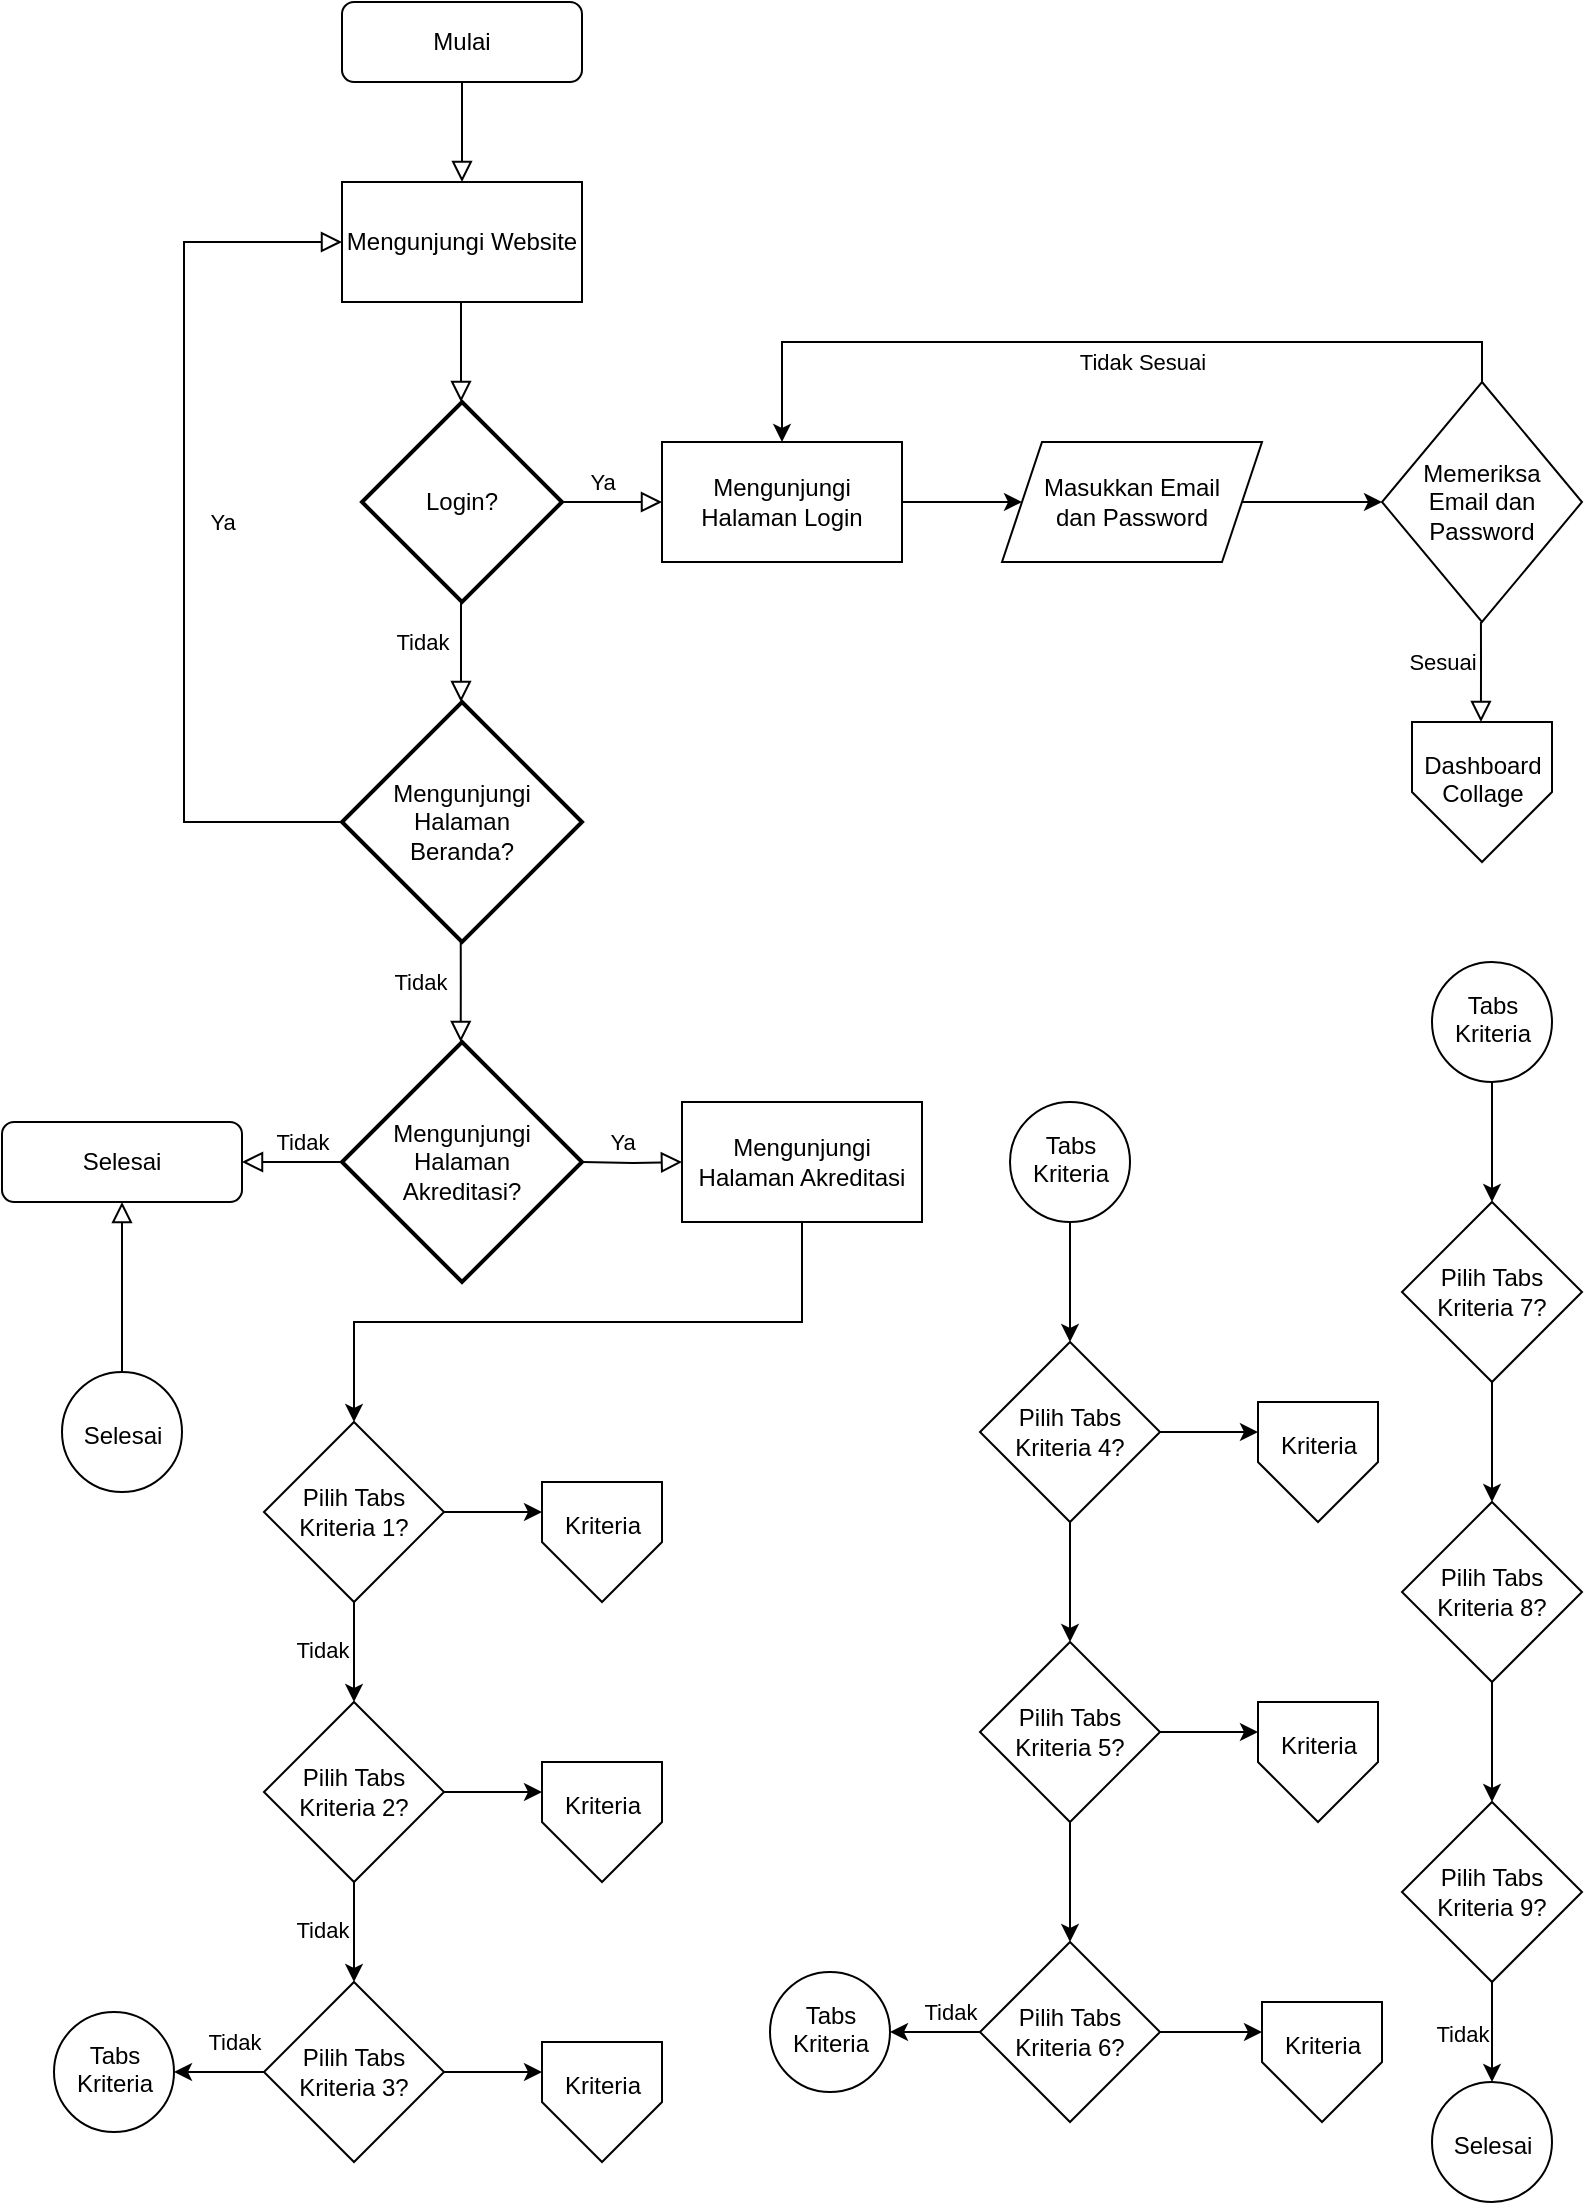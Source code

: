 <mxfile version="20.0.1" type="github" pages="2">
  <diagram id="C5RBs43oDa-KdzZeNtuy" name="Beranda">
    <mxGraphModel dx="1240" dy="669" grid="1" gridSize="10" guides="1" tooltips="1" connect="1" arrows="1" fold="1" page="1" pageScale="1" pageWidth="827" pageHeight="1169" math="0" shadow="0">
      <root>
        <mxCell id="WIyWlLk6GJQsqaUBKTNV-0" />
        <mxCell id="WIyWlLk6GJQsqaUBKTNV-1" parent="WIyWlLk6GJQsqaUBKTNV-0" />
        <mxCell id="WIyWlLk6GJQsqaUBKTNV-2" value="" style="rounded=0;html=1;jettySize=auto;orthogonalLoop=1;fontSize=11;endArrow=block;endFill=0;endSize=8;strokeWidth=1;shadow=0;labelBackgroundColor=none;edgeStyle=orthogonalEdgeStyle;" parent="WIyWlLk6GJQsqaUBKTNV-1" source="WIyWlLk6GJQsqaUBKTNV-3" edge="1">
          <mxGeometry relative="1" as="geometry">
            <mxPoint x="260" y="130" as="targetPoint" />
          </mxGeometry>
        </mxCell>
        <mxCell id="WIyWlLk6GJQsqaUBKTNV-3" value="Mulai" style="rounded=1;whiteSpace=wrap;html=1;fontSize=12;glass=0;strokeWidth=1;shadow=0;" parent="WIyWlLk6GJQsqaUBKTNV-1" vertex="1">
          <mxGeometry x="200" y="40" width="120" height="40" as="geometry" />
        </mxCell>
        <mxCell id="0I-tUPnaJWJHCZSgXUo--0" value="Mengunjungi Website" style="rounded=0;whiteSpace=wrap;html=1;" parent="WIyWlLk6GJQsqaUBKTNV-1" vertex="1">
          <mxGeometry x="200" y="130" width="120" height="60" as="geometry" />
        </mxCell>
        <mxCell id="0I-tUPnaJWJHCZSgXUo--1" value="" style="rounded=0;html=1;jettySize=auto;orthogonalLoop=1;fontSize=11;endArrow=block;endFill=0;endSize=8;strokeWidth=1;shadow=0;labelBackgroundColor=none;edgeStyle=orthogonalEdgeStyle;" parent="WIyWlLk6GJQsqaUBKTNV-1" edge="1">
          <mxGeometry relative="1" as="geometry">
            <mxPoint x="259.5" y="190" as="sourcePoint" />
            <mxPoint x="259.5" y="240" as="targetPoint" />
          </mxGeometry>
        </mxCell>
        <mxCell id="0I-tUPnaJWJHCZSgXUo--2" value="Login?" style="strokeWidth=2;html=1;shape=mxgraph.flowchart.decision;whiteSpace=wrap;" parent="WIyWlLk6GJQsqaUBKTNV-1" vertex="1">
          <mxGeometry x="210" y="240" width="100" height="100" as="geometry" />
        </mxCell>
        <mxCell id="0I-tUPnaJWJHCZSgXUo--14" value="" style="edgeStyle=orthogonalEdgeStyle;rounded=0;orthogonalLoop=1;jettySize=auto;html=1;" parent="WIyWlLk6GJQsqaUBKTNV-1" source="0I-tUPnaJWJHCZSgXUo--3" target="0I-tUPnaJWJHCZSgXUo--13" edge="1">
          <mxGeometry relative="1" as="geometry" />
        </mxCell>
        <mxCell id="0I-tUPnaJWJHCZSgXUo--3" value="Mengunjungi Halaman Login" style="rounded=0;whiteSpace=wrap;html=1;" parent="WIyWlLk6GJQsqaUBKTNV-1" vertex="1">
          <mxGeometry x="360" y="260" width="120" height="60" as="geometry" />
        </mxCell>
        <mxCell id="0I-tUPnaJWJHCZSgXUo--4" value="Ya" style="rounded=0;html=1;jettySize=auto;orthogonalLoop=1;fontSize=11;endArrow=block;endFill=0;endSize=8;strokeWidth=1;shadow=0;labelBackgroundColor=none;edgeStyle=orthogonalEdgeStyle;entryX=0;entryY=0.5;entryDx=0;entryDy=0;exitX=1;exitY=0.5;exitDx=0;exitDy=0;exitPerimeter=0;spacingTop=0;spacingBottom=0;" parent="WIyWlLk6GJQsqaUBKTNV-1" source="0I-tUPnaJWJHCZSgXUo--2" target="0I-tUPnaJWJHCZSgXUo--3" edge="1">
          <mxGeometry x="-0.2" y="10" relative="1" as="geometry">
            <mxPoint x="330" y="290" as="sourcePoint" />
            <mxPoint x="330" y="340" as="targetPoint" />
            <mxPoint as="offset" />
          </mxGeometry>
        </mxCell>
        <mxCell id="0I-tUPnaJWJHCZSgXUo--6" value="&lt;div&gt;Mengunjungi Halaman&lt;/div&gt;&lt;div&gt;Akreditasi?&lt;/div&gt;" style="strokeWidth=2;html=1;shape=mxgraph.flowchart.decision;whiteSpace=wrap;" parent="WIyWlLk6GJQsqaUBKTNV-1" vertex="1">
          <mxGeometry x="200" y="560" width="120" height="120" as="geometry" />
        </mxCell>
        <mxCell id="0I-tUPnaJWJHCZSgXUo--8" value="Tidak" style="rounded=0;html=1;jettySize=auto;orthogonalLoop=1;fontSize=11;endArrow=block;endFill=0;endSize=8;strokeWidth=1;shadow=0;labelBackgroundColor=none;edgeStyle=orthogonalEdgeStyle;spacingRight=0;" parent="WIyWlLk6GJQsqaUBKTNV-1" edge="1">
          <mxGeometry x="-0.201" y="-20" relative="1" as="geometry">
            <mxPoint x="259.5" y="340" as="sourcePoint" />
            <mxPoint x="259.5" y="390" as="targetPoint" />
            <Array as="points">
              <mxPoint x="260" y="360" />
              <mxPoint x="260" y="360" />
            </Array>
            <mxPoint as="offset" />
          </mxGeometry>
        </mxCell>
        <mxCell id="0I-tUPnaJWJHCZSgXUo--28" value="" style="edgeStyle=orthogonalEdgeStyle;rounded=0;orthogonalLoop=1;jettySize=auto;html=1;entryX=0.5;entryY=0;entryDx=0;entryDy=0;" parent="WIyWlLk6GJQsqaUBKTNV-1" source="0I-tUPnaJWJHCZSgXUo--9" target="0I-tUPnaJWJHCZSgXUo--27" edge="1">
          <mxGeometry relative="1" as="geometry">
            <Array as="points">
              <mxPoint x="430" y="700" />
              <mxPoint x="206" y="700" />
            </Array>
          </mxGeometry>
        </mxCell>
        <mxCell id="0I-tUPnaJWJHCZSgXUo--9" value="Mengunjungi Halaman Akreditasi" style="rounded=0;whiteSpace=wrap;html=1;" parent="WIyWlLk6GJQsqaUBKTNV-1" vertex="1">
          <mxGeometry x="370" y="590" width="120" height="60" as="geometry" />
        </mxCell>
        <mxCell id="0I-tUPnaJWJHCZSgXUo--10" value="Ya" style="rounded=0;html=1;jettySize=auto;orthogonalLoop=1;fontSize=11;endArrow=block;endFill=0;endSize=8;strokeWidth=1;shadow=0;labelBackgroundColor=none;edgeStyle=orthogonalEdgeStyle;entryX=0;entryY=0.5;entryDx=0;entryDy=0;exitX=1;exitY=0.5;exitDx=0;exitDy=0;exitPerimeter=0;spacingTop=0;spacingBottom=0;" parent="WIyWlLk6GJQsqaUBKTNV-1" target="0I-tUPnaJWJHCZSgXUo--9" edge="1">
          <mxGeometry x="-0.2" y="10" relative="1" as="geometry">
            <mxPoint x="320" y="620" as="sourcePoint" />
            <mxPoint x="340" y="670" as="targetPoint" />
            <mxPoint as="offset" />
          </mxGeometry>
        </mxCell>
        <mxCell id="0I-tUPnaJWJHCZSgXUo--11" value="Tidak" style="rounded=0;html=1;jettySize=auto;orthogonalLoop=1;fontSize=11;endArrow=block;endFill=0;endSize=8;strokeWidth=1;shadow=0;labelBackgroundColor=none;edgeStyle=orthogonalEdgeStyle;spacingRight=0;entryX=1;entryY=0.5;entryDx=0;entryDy=0;exitX=0;exitY=0.5;exitDx=0;exitDy=0;exitPerimeter=0;" parent="WIyWlLk6GJQsqaUBKTNV-1" source="0I-tUPnaJWJHCZSgXUo--6" target="0I-tUPnaJWJHCZSgXUo--12" edge="1">
          <mxGeometry x="-0.2" y="-10" relative="1" as="geometry">
            <mxPoint x="259.5" y="680" as="sourcePoint" />
            <mxPoint x="160" y="620" as="targetPoint" />
            <mxPoint as="offset" />
          </mxGeometry>
        </mxCell>
        <mxCell id="0I-tUPnaJWJHCZSgXUo--12" value="Selesai" style="rounded=1;whiteSpace=wrap;html=1;fontSize=12;glass=0;strokeWidth=1;shadow=0;" parent="WIyWlLk6GJQsqaUBKTNV-1" vertex="1">
          <mxGeometry x="30" y="600" width="120" height="40" as="geometry" />
        </mxCell>
        <mxCell id="0I-tUPnaJWJHCZSgXUo--20" value="" style="edgeStyle=orthogonalEdgeStyle;rounded=0;orthogonalLoop=1;jettySize=auto;html=1;" parent="WIyWlLk6GJQsqaUBKTNV-1" source="0I-tUPnaJWJHCZSgXUo--13" target="0I-tUPnaJWJHCZSgXUo--19" edge="1">
          <mxGeometry relative="1" as="geometry" />
        </mxCell>
        <mxCell id="0I-tUPnaJWJHCZSgXUo--13" value="&lt;div&gt;Masukkan Email&lt;/div&gt;&lt;div&gt;dan Password&lt;/div&gt;" style="shape=parallelogram;perimeter=parallelogramPerimeter;whiteSpace=wrap;html=1;fixedSize=1;rounded=0;" parent="WIyWlLk6GJQsqaUBKTNV-1" vertex="1">
          <mxGeometry x="530" y="260" width="130" height="60" as="geometry" />
        </mxCell>
        <mxCell id="0I-tUPnaJWJHCZSgXUo--15" value="&lt;div&gt;Mengunjungi Halaman&lt;/div&gt;&lt;div&gt;Beranda?&lt;/div&gt;" style="strokeWidth=2;html=1;shape=mxgraph.flowchart.decision;whiteSpace=wrap;" parent="WIyWlLk6GJQsqaUBKTNV-1" vertex="1">
          <mxGeometry x="200" y="390" width="120" height="120" as="geometry" />
        </mxCell>
        <mxCell id="0I-tUPnaJWJHCZSgXUo--16" value="Tidak" style="rounded=0;html=1;jettySize=auto;orthogonalLoop=1;fontSize=11;endArrow=block;endFill=0;endSize=8;strokeWidth=1;shadow=0;labelBackgroundColor=none;edgeStyle=orthogonalEdgeStyle;spacingRight=0;" parent="WIyWlLk6GJQsqaUBKTNV-1" edge="1">
          <mxGeometry x="-0.201" y="-20" relative="1" as="geometry">
            <mxPoint x="259.37" y="510" as="sourcePoint" />
            <mxPoint x="259.37" y="560" as="targetPoint" />
            <Array as="points">
              <mxPoint x="259.87" y="530" />
              <mxPoint x="259.87" y="530" />
            </Array>
            <mxPoint as="offset" />
          </mxGeometry>
        </mxCell>
        <mxCell id="0I-tUPnaJWJHCZSgXUo--18" value="Ya" style="rounded=0;html=1;jettySize=auto;orthogonalLoop=1;fontSize=11;endArrow=block;endFill=0;endSize=8;strokeWidth=1;shadow=0;labelBackgroundColor=none;edgeStyle=orthogonalEdgeStyle;spacingRight=0;entryX=0;entryY=0.5;entryDx=0;entryDy=0;exitX=0;exitY=0.5;exitDx=0;exitDy=0;exitPerimeter=0;" parent="WIyWlLk6GJQsqaUBKTNV-1" source="0I-tUPnaJWJHCZSgXUo--15" target="0I-tUPnaJWJHCZSgXUo--0" edge="1">
          <mxGeometry x="0.022" y="-19" relative="1" as="geometry">
            <mxPoint x="120.0" y="260" as="sourcePoint" />
            <mxPoint x="120.0" y="310" as="targetPoint" />
            <Array as="points">
              <mxPoint x="121" y="450" />
              <mxPoint x="121" y="160" />
            </Array>
            <mxPoint as="offset" />
          </mxGeometry>
        </mxCell>
        <mxCell id="0I-tUPnaJWJHCZSgXUo--19" value="&lt;div&gt;Memeriksa&lt;/div&gt;&lt;div&gt;Email dan&lt;/div&gt;&lt;div&gt;Password&lt;br&gt;&lt;/div&gt;" style="rhombus;whiteSpace=wrap;html=1;rounded=0;" parent="WIyWlLk6GJQsqaUBKTNV-1" vertex="1">
          <mxGeometry x="720" y="230" width="100" height="120" as="geometry" />
        </mxCell>
        <mxCell id="0I-tUPnaJWJHCZSgXUo--21" value="" style="edgeStyle=orthogonalEdgeStyle;rounded=0;orthogonalLoop=1;jettySize=auto;html=1;exitX=0.5;exitY=0;exitDx=0;exitDy=0;entryX=0.5;entryY=0;entryDx=0;entryDy=0;" parent="WIyWlLk6GJQsqaUBKTNV-1" source="0I-tUPnaJWJHCZSgXUo--19" target="0I-tUPnaJWJHCZSgXUo--3" edge="1">
          <mxGeometry relative="1" as="geometry">
            <mxPoint x="660" y="300.0" as="sourcePoint" />
            <mxPoint x="730" y="300.0" as="targetPoint" />
          </mxGeometry>
        </mxCell>
        <mxCell id="0I-tUPnaJWJHCZSgXUo--22" value="Tidak Sesuai" style="edgeLabel;html=1;align=center;verticalAlign=middle;resizable=0;points=[];" parent="0I-tUPnaJWJHCZSgXUo--21" vertex="1" connectable="0">
          <mxGeometry x="-0.227" y="-2" relative="1" as="geometry">
            <mxPoint x="-28" y="12" as="offset" />
          </mxGeometry>
        </mxCell>
        <mxCell id="0I-tUPnaJWJHCZSgXUo--25" value="&lt;div&gt;Dashboard&lt;/div&gt;&lt;div&gt;Collage&lt;/div&gt;" style="verticalLabelPosition=bottom;verticalAlign=top;html=1;shape=offPageConnector;rounded=0;size=0.5;spacing=-60;" parent="WIyWlLk6GJQsqaUBKTNV-1" vertex="1">
          <mxGeometry x="735" y="400" width="70" height="70" as="geometry" />
        </mxCell>
        <mxCell id="0I-tUPnaJWJHCZSgXUo--26" value="Sesuai" style="rounded=0;html=1;jettySize=auto;orthogonalLoop=1;fontSize=11;endArrow=block;endFill=0;endSize=8;strokeWidth=1;shadow=0;labelBackgroundColor=none;edgeStyle=orthogonalEdgeStyle;spacingRight=0;" parent="WIyWlLk6GJQsqaUBKTNV-1" edge="1">
          <mxGeometry x="-0.201" y="-20" relative="1" as="geometry">
            <mxPoint x="769.47" y="350" as="sourcePoint" />
            <mxPoint x="769.47" y="400" as="targetPoint" />
            <Array as="points">
              <mxPoint x="769.97" y="370" />
              <mxPoint x="769.97" y="370" />
            </Array>
            <mxPoint as="offset" />
          </mxGeometry>
        </mxCell>
        <mxCell id="0I-tUPnaJWJHCZSgXUo--30" value="" style="edgeStyle=orthogonalEdgeStyle;rounded=0;orthogonalLoop=1;jettySize=auto;html=1;" parent="WIyWlLk6GJQsqaUBKTNV-1" source="0I-tUPnaJWJHCZSgXUo--27" target="0I-tUPnaJWJHCZSgXUo--29" edge="1">
          <mxGeometry relative="1" as="geometry" />
        </mxCell>
        <mxCell id="0I-tUPnaJWJHCZSgXUo--45" value="&lt;div&gt;Tidak&lt;/div&gt;" style="edgeLabel;html=1;align=center;verticalAlign=middle;resizable=0;points=[];" parent="0I-tUPnaJWJHCZSgXUo--30" vertex="1" connectable="0">
          <mxGeometry x="0.202" relative="1" as="geometry">
            <mxPoint x="-16" y="-6" as="offset" />
          </mxGeometry>
        </mxCell>
        <mxCell id="0I-tUPnaJWJHCZSgXUo--27" value="&lt;div&gt;Pilih Tabs&lt;/div&gt;&lt;div&gt;Kriteria 1?&lt;br&gt;&lt;/div&gt;" style="rhombus;whiteSpace=wrap;html=1;rounded=0;" parent="WIyWlLk6GJQsqaUBKTNV-1" vertex="1">
          <mxGeometry x="161" y="750" width="90" height="90" as="geometry" />
        </mxCell>
        <mxCell id="0I-tUPnaJWJHCZSgXUo--29" value="Pilih Tabs Kriteria 2?" style="rhombus;whiteSpace=wrap;html=1;rounded=0;aspect=fixed;" parent="WIyWlLk6GJQsqaUBKTNV-1" vertex="1">
          <mxGeometry x="161" y="890" width="90" height="90" as="geometry" />
        </mxCell>
        <mxCell id="0I-tUPnaJWJHCZSgXUo--32" value="Pilih Tabs Kriteria 3?" style="rhombus;whiteSpace=wrap;html=1;rounded=0;aspect=fixed;" parent="WIyWlLk6GJQsqaUBKTNV-1" vertex="1">
          <mxGeometry x="161" y="1030" width="90" height="90" as="geometry" />
        </mxCell>
        <mxCell id="0I-tUPnaJWJHCZSgXUo--37" value="&lt;div&gt;Selesai&lt;/div&gt;" style="verticalLabelPosition=bottom;verticalAlign=top;html=1;shape=mxgraph.flowchart.on-page_reference;spacing=-40;" parent="WIyWlLk6GJQsqaUBKTNV-1" vertex="1">
          <mxGeometry x="60" y="725" width="60" height="60" as="geometry" />
        </mxCell>
        <mxCell id="0I-tUPnaJWJHCZSgXUo--38" value="" style="rounded=0;html=1;jettySize=auto;orthogonalLoop=1;fontSize=11;endArrow=block;endFill=0;endSize=8;strokeWidth=1;shadow=0;labelBackgroundColor=none;edgeStyle=orthogonalEdgeStyle;spacingRight=0;exitX=0.5;exitY=0;exitDx=0;exitDy=0;exitPerimeter=0;entryX=0.5;entryY=1;entryDx=0;entryDy=0;" parent="WIyWlLk6GJQsqaUBKTNV-1" source="0I-tUPnaJWJHCZSgXUo--37" target="0I-tUPnaJWJHCZSgXUo--12" edge="1">
          <mxGeometry x="-0.201" y="-20" relative="1" as="geometry">
            <mxPoint x="89.43" y="535" as="sourcePoint" />
            <mxPoint x="89.43" y="585" as="targetPoint" />
            <Array as="points" />
            <mxPoint as="offset" />
          </mxGeometry>
        </mxCell>
        <mxCell id="0I-tUPnaJWJHCZSgXUo--43" value="&lt;div&gt;Tabs&lt;/div&gt;&lt;div&gt;Kriteria&lt;/div&gt;" style="verticalLabelPosition=bottom;verticalAlign=top;html=1;shape=mxgraph.flowchart.on-page_reference;spacing=-50;" parent="WIyWlLk6GJQsqaUBKTNV-1" vertex="1">
          <mxGeometry x="56" y="1045" width="60" height="60" as="geometry" />
        </mxCell>
        <mxCell id="0I-tUPnaJWJHCZSgXUo--44" value="" style="edgeStyle=orthogonalEdgeStyle;rounded=0;orthogonalLoop=1;jettySize=auto;html=1;entryX=1;entryY=0.5;entryDx=0;entryDy=0;entryPerimeter=0;exitX=0;exitY=0.5;exitDx=0;exitDy=0;" parent="WIyWlLk6GJQsqaUBKTNV-1" source="0I-tUPnaJWJHCZSgXUo--32" target="0I-tUPnaJWJHCZSgXUo--43" edge="1">
          <mxGeometry relative="1" as="geometry">
            <mxPoint x="216" y="970" as="sourcePoint" />
            <mxPoint x="216" y="1030" as="targetPoint" />
          </mxGeometry>
        </mxCell>
        <mxCell id="0I-tUPnaJWJHCZSgXUo--49" value="Tidak" style="edgeLabel;html=1;align=center;verticalAlign=middle;resizable=0;points=[];" parent="0I-tUPnaJWJHCZSgXUo--44" vertex="1" connectable="0">
          <mxGeometry x="-0.456" y="-1" relative="1" as="geometry">
            <mxPoint x="-3" y="-14" as="offset" />
          </mxGeometry>
        </mxCell>
        <mxCell id="0I-tUPnaJWJHCZSgXUo--47" value="" style="edgeStyle=orthogonalEdgeStyle;rounded=0;orthogonalLoop=1;jettySize=auto;html=1;exitX=0.5;exitY=1;exitDx=0;exitDy=0;entryX=0.5;entryY=0;entryDx=0;entryDy=0;" parent="WIyWlLk6GJQsqaUBKTNV-1" source="0I-tUPnaJWJHCZSgXUo--29" target="0I-tUPnaJWJHCZSgXUo--32" edge="1">
          <mxGeometry relative="1" as="geometry">
            <mxPoint x="375.76" y="950" as="sourcePoint" />
            <mxPoint x="346" y="1000" as="targetPoint" />
          </mxGeometry>
        </mxCell>
        <mxCell id="0I-tUPnaJWJHCZSgXUo--48" value="&lt;div&gt;Tidak&lt;/div&gt;" style="edgeLabel;html=1;align=center;verticalAlign=middle;resizable=0;points=[];" parent="0I-tUPnaJWJHCZSgXUo--47" vertex="1" connectable="0">
          <mxGeometry x="0.202" relative="1" as="geometry">
            <mxPoint x="-16" y="-6" as="offset" />
          </mxGeometry>
        </mxCell>
        <mxCell id="0I-tUPnaJWJHCZSgXUo--54" value="" style="edgeStyle=orthogonalEdgeStyle;rounded=0;orthogonalLoop=1;jettySize=auto;html=1;entryX=0.5;entryY=0;entryDx=0;entryDy=0;exitX=0.5;exitY=1;exitDx=0;exitDy=0;exitPerimeter=0;" parent="WIyWlLk6GJQsqaUBKTNV-1" source="0I-tUPnaJWJHCZSgXUo--51" target="0I-tUPnaJWJHCZSgXUo--55" edge="1">
          <mxGeometry relative="1" as="geometry">
            <mxPoint x="564" y="660" as="sourcePoint" />
            <mxPoint x="564" y="700" as="targetPoint" />
          </mxGeometry>
        </mxCell>
        <mxCell id="0I-tUPnaJWJHCZSgXUo--51" value="&lt;div&gt;Tabs&lt;/div&gt;&lt;div&gt;Kriteria&lt;/div&gt;" style="verticalLabelPosition=bottom;verticalAlign=top;html=1;shape=mxgraph.flowchart.on-page_reference;spacingRight=0;spacingLeft=0;spacing=-50;" parent="WIyWlLk6GJQsqaUBKTNV-1" vertex="1">
          <mxGeometry x="534" y="590" width="60" height="60" as="geometry" />
        </mxCell>
        <mxCell id="0I-tUPnaJWJHCZSgXUo--55" value="&lt;div&gt;Pilih Tabs&lt;/div&gt;&lt;div&gt;Kriteria 4?&lt;br&gt;&lt;/div&gt;" style="rhombus;whiteSpace=wrap;html=1;rounded=0;" parent="WIyWlLk6GJQsqaUBKTNV-1" vertex="1">
          <mxGeometry x="519" y="710" width="90" height="90" as="geometry" />
        </mxCell>
        <mxCell id="0I-tUPnaJWJHCZSgXUo--56" value="" style="edgeStyle=orthogonalEdgeStyle;rounded=0;orthogonalLoop=1;jettySize=auto;html=1;exitX=0.5;exitY=1;exitDx=0;exitDy=0;entryX=0.5;entryY=0;entryDx=0;entryDy=0;" parent="WIyWlLk6GJQsqaUBKTNV-1" source="0I-tUPnaJWJHCZSgXUo--55" target="0I-tUPnaJWJHCZSgXUo--57" edge="1">
          <mxGeometry relative="1" as="geometry">
            <mxPoint x="564" y="820" as="sourcePoint" />
            <mxPoint x="564" y="850" as="targetPoint" />
          </mxGeometry>
        </mxCell>
        <mxCell id="0I-tUPnaJWJHCZSgXUo--57" value="&lt;div&gt;Pilih Tabs&lt;/div&gt;&lt;div&gt;Kriteria 5?&lt;br&gt;&lt;/div&gt;" style="rhombus;whiteSpace=wrap;html=1;rounded=0;" parent="WIyWlLk6GJQsqaUBKTNV-1" vertex="1">
          <mxGeometry x="519" y="860" width="90" height="90" as="geometry" />
        </mxCell>
        <mxCell id="0I-tUPnaJWJHCZSgXUo--58" value="" style="edgeStyle=orthogonalEdgeStyle;rounded=0;orthogonalLoop=1;jettySize=auto;html=1;entryX=0.5;entryY=0;entryDx=0;entryDy=0;exitX=0.5;exitY=1;exitDx=0;exitDy=0;" parent="WIyWlLk6GJQsqaUBKTNV-1" source="0I-tUPnaJWJHCZSgXUo--57" target="0I-tUPnaJWJHCZSgXUo--59" edge="1">
          <mxGeometry relative="1" as="geometry">
            <mxPoint x="564" y="960" as="sourcePoint" />
            <mxPoint x="564" y="1000" as="targetPoint" />
          </mxGeometry>
        </mxCell>
        <mxCell id="0I-tUPnaJWJHCZSgXUo--59" value="&lt;div&gt;Pilih Tabs&lt;/div&gt;&lt;div&gt;Kriteria 6?&lt;br&gt;&lt;/div&gt;" style="rhombus;whiteSpace=wrap;html=1;rounded=0;" parent="WIyWlLk6GJQsqaUBKTNV-1" vertex="1">
          <mxGeometry x="519" y="1010" width="90" height="90" as="geometry" />
        </mxCell>
        <mxCell id="0I-tUPnaJWJHCZSgXUo--60" value="&lt;div&gt;Tabs&lt;/div&gt;&lt;div&gt;Kriteria&lt;/div&gt;" style="verticalLabelPosition=bottom;verticalAlign=top;html=1;shape=mxgraph.flowchart.on-page_reference;spacing=-50;" parent="WIyWlLk6GJQsqaUBKTNV-1" vertex="1">
          <mxGeometry x="414" y="1025" width="60" height="60" as="geometry" />
        </mxCell>
        <mxCell id="0I-tUPnaJWJHCZSgXUo--61" value="" style="edgeStyle=orthogonalEdgeStyle;rounded=0;orthogonalLoop=1;jettySize=auto;html=1;entryX=1;entryY=0.5;entryDx=0;entryDy=0;entryPerimeter=0;exitX=0;exitY=0.5;exitDx=0;exitDy=0;" parent="WIyWlLk6GJQsqaUBKTNV-1" source="0I-tUPnaJWJHCZSgXUo--59" target="0I-tUPnaJWJHCZSgXUo--60" edge="1">
          <mxGeometry relative="1" as="geometry">
            <mxPoint x="514" y="1060" as="sourcePoint" />
            <mxPoint x="574" y="1010" as="targetPoint" />
          </mxGeometry>
        </mxCell>
        <mxCell id="0I-tUPnaJWJHCZSgXUo--62" value="Tidak" style="edgeLabel;html=1;align=center;verticalAlign=middle;resizable=0;points=[];" parent="0I-tUPnaJWJHCZSgXUo--61" vertex="1" connectable="0">
          <mxGeometry x="-0.456" y="-1" relative="1" as="geometry">
            <mxPoint x="-3" y="-9" as="offset" />
          </mxGeometry>
        </mxCell>
        <mxCell id="0I-tUPnaJWJHCZSgXUo--63" value="" style="edgeStyle=orthogonalEdgeStyle;rounded=0;orthogonalLoop=1;jettySize=auto;html=1;entryX=0.5;entryY=0;entryDx=0;entryDy=0;exitX=0.5;exitY=1;exitDx=0;exitDy=0;exitPerimeter=0;" parent="WIyWlLk6GJQsqaUBKTNV-1" source="0I-tUPnaJWJHCZSgXUo--64" target="0I-tUPnaJWJHCZSgXUo--65" edge="1">
          <mxGeometry relative="1" as="geometry">
            <mxPoint x="775" y="590" as="sourcePoint" />
            <mxPoint x="775" y="630" as="targetPoint" />
          </mxGeometry>
        </mxCell>
        <mxCell id="0I-tUPnaJWJHCZSgXUo--64" value="&lt;div&gt;Tabs&lt;/div&gt;&lt;div&gt;Kriteria&lt;/div&gt;" style="verticalLabelPosition=bottom;verticalAlign=top;html=1;shape=mxgraph.flowchart.on-page_reference;spacingRight=0;spacingLeft=0;spacing=-50;" parent="WIyWlLk6GJQsqaUBKTNV-1" vertex="1">
          <mxGeometry x="745" y="520" width="60" height="60" as="geometry" />
        </mxCell>
        <mxCell id="0I-tUPnaJWJHCZSgXUo--65" value="&lt;div&gt;Pilih Tabs&lt;/div&gt;&lt;div&gt;Kriteria 7?&lt;br&gt;&lt;/div&gt;" style="rhombus;whiteSpace=wrap;html=1;rounded=0;" parent="WIyWlLk6GJQsqaUBKTNV-1" vertex="1">
          <mxGeometry x="730" y="640" width="90" height="90" as="geometry" />
        </mxCell>
        <mxCell id="0I-tUPnaJWJHCZSgXUo--66" value="" style="edgeStyle=orthogonalEdgeStyle;rounded=0;orthogonalLoop=1;jettySize=auto;html=1;exitX=0.5;exitY=1;exitDx=0;exitDy=0;entryX=0.5;entryY=0;entryDx=0;entryDy=0;" parent="WIyWlLk6GJQsqaUBKTNV-1" source="0I-tUPnaJWJHCZSgXUo--65" target="0I-tUPnaJWJHCZSgXUo--67" edge="1">
          <mxGeometry relative="1" as="geometry">
            <mxPoint x="775" y="750" as="sourcePoint" />
            <mxPoint x="775" y="780" as="targetPoint" />
          </mxGeometry>
        </mxCell>
        <mxCell id="0I-tUPnaJWJHCZSgXUo--67" value="&lt;div&gt;Pilih Tabs&lt;/div&gt;&lt;div&gt;Kriteria 8?&lt;br&gt;&lt;/div&gt;" style="rhombus;whiteSpace=wrap;html=1;rounded=0;" parent="WIyWlLk6GJQsqaUBKTNV-1" vertex="1">
          <mxGeometry x="730" y="790" width="90" height="90" as="geometry" />
        </mxCell>
        <mxCell id="0I-tUPnaJWJHCZSgXUo--68" value="" style="edgeStyle=orthogonalEdgeStyle;rounded=0;orthogonalLoop=1;jettySize=auto;html=1;entryX=0.5;entryY=0;entryDx=0;entryDy=0;exitX=0.5;exitY=1;exitDx=0;exitDy=0;" parent="WIyWlLk6GJQsqaUBKTNV-1" source="0I-tUPnaJWJHCZSgXUo--67" target="0I-tUPnaJWJHCZSgXUo--69" edge="1">
          <mxGeometry relative="1" as="geometry">
            <mxPoint x="775" y="890" as="sourcePoint" />
            <mxPoint x="775" y="930" as="targetPoint" />
          </mxGeometry>
        </mxCell>
        <mxCell id="0I-tUPnaJWJHCZSgXUo--69" value="&lt;div&gt;Pilih Tabs&lt;/div&gt;&lt;div&gt;Kriteria 9?&lt;br&gt;&lt;/div&gt;" style="rhombus;whiteSpace=wrap;html=1;rounded=0;" parent="WIyWlLk6GJQsqaUBKTNV-1" vertex="1">
          <mxGeometry x="730" y="940" width="90" height="90" as="geometry" />
        </mxCell>
        <mxCell id="0I-tUPnaJWJHCZSgXUo--70" value="Selesai" style="verticalLabelPosition=bottom;verticalAlign=top;html=1;shape=mxgraph.flowchart.on-page_reference;spacing=-40;" parent="WIyWlLk6GJQsqaUBKTNV-1" vertex="1">
          <mxGeometry x="745" y="1080" width="60" height="60" as="geometry" />
        </mxCell>
        <mxCell id="0I-tUPnaJWJHCZSgXUo--71" value="" style="edgeStyle=orthogonalEdgeStyle;rounded=0;orthogonalLoop=1;jettySize=auto;html=1;entryX=0.5;entryY=0;entryDx=0;entryDy=0;entryPerimeter=0;exitX=0.5;exitY=1;exitDx=0;exitDy=0;" parent="WIyWlLk6GJQsqaUBKTNV-1" source="0I-tUPnaJWJHCZSgXUo--69" target="0I-tUPnaJWJHCZSgXUo--70" edge="1">
          <mxGeometry relative="1" as="geometry">
            <mxPoint x="725" y="990" as="sourcePoint" />
            <mxPoint x="785" y="940" as="targetPoint" />
          </mxGeometry>
        </mxCell>
        <mxCell id="0I-tUPnaJWJHCZSgXUo--72" value="Tidak" style="edgeLabel;html=1;align=center;verticalAlign=middle;resizable=0;points=[];" parent="0I-tUPnaJWJHCZSgXUo--71" vertex="1" connectable="0">
          <mxGeometry x="-0.456" y="-1" relative="1" as="geometry">
            <mxPoint x="-14" y="12" as="offset" />
          </mxGeometry>
        </mxCell>
        <mxCell id="0I-tUPnaJWJHCZSgXUo--73" value="Kriteria" style="verticalLabelPosition=bottom;verticalAlign=top;html=1;shape=offPageConnector;rounded=0;size=0.5;spacing=-50;" parent="WIyWlLk6GJQsqaUBKTNV-1" vertex="1">
          <mxGeometry x="300" y="780" width="60" height="60" as="geometry" />
        </mxCell>
        <mxCell id="0I-tUPnaJWJHCZSgXUo--74" value="" style="endArrow=classic;html=1;rounded=0;entryX=0;entryY=0.25;entryDx=0;entryDy=0;exitX=1;exitY=0.5;exitDx=0;exitDy=0;" parent="WIyWlLk6GJQsqaUBKTNV-1" source="0I-tUPnaJWJHCZSgXUo--27" target="0I-tUPnaJWJHCZSgXUo--73" edge="1">
          <mxGeometry width="50" height="50" relative="1" as="geometry">
            <mxPoint x="666" y="900" as="sourcePoint" />
            <mxPoint x="716" y="850" as="targetPoint" />
          </mxGeometry>
        </mxCell>
        <mxCell id="0I-tUPnaJWJHCZSgXUo--75" value="Kriteria" style="verticalLabelPosition=bottom;verticalAlign=top;html=1;shape=offPageConnector;rounded=0;size=0.5;spacing=-50;" parent="WIyWlLk6GJQsqaUBKTNV-1" vertex="1">
          <mxGeometry x="300" y="920" width="60" height="60" as="geometry" />
        </mxCell>
        <mxCell id="0I-tUPnaJWJHCZSgXUo--76" value="" style="endArrow=classic;html=1;rounded=0;entryX=0;entryY=0.25;entryDx=0;entryDy=0;exitX=1;exitY=0.5;exitDx=0;exitDy=0;" parent="WIyWlLk6GJQsqaUBKTNV-1" source="0I-tUPnaJWJHCZSgXUo--29" target="0I-tUPnaJWJHCZSgXUo--75" edge="1">
          <mxGeometry width="50" height="50" relative="1" as="geometry">
            <mxPoint x="251" y="935" as="sourcePoint" />
            <mxPoint x="716" y="990" as="targetPoint" />
          </mxGeometry>
        </mxCell>
        <mxCell id="0I-tUPnaJWJHCZSgXUo--77" value="Kriteria" style="verticalLabelPosition=bottom;verticalAlign=top;html=1;shape=offPageConnector;rounded=0;size=0.5;spacing=-50;" parent="WIyWlLk6GJQsqaUBKTNV-1" vertex="1">
          <mxGeometry x="300" y="1060" width="60" height="60" as="geometry" />
        </mxCell>
        <mxCell id="0I-tUPnaJWJHCZSgXUo--78" value="" style="endArrow=classic;html=1;rounded=0;entryX=0;entryY=0.25;entryDx=0;entryDy=0;exitX=1;exitY=0.5;exitDx=0;exitDy=0;" parent="WIyWlLk6GJQsqaUBKTNV-1" source="0I-tUPnaJWJHCZSgXUo--32" target="0I-tUPnaJWJHCZSgXUo--77" edge="1">
          <mxGeometry width="50" height="50" relative="1" as="geometry">
            <mxPoint x="256" y="1075" as="sourcePoint" />
            <mxPoint x="721" y="1130" as="targetPoint" />
          </mxGeometry>
        </mxCell>
        <mxCell id="0I-tUPnaJWJHCZSgXUo--79" value="Kriteria" style="verticalLabelPosition=bottom;verticalAlign=top;html=1;shape=offPageConnector;rounded=0;size=0.5;spacing=-50;" parent="WIyWlLk6GJQsqaUBKTNV-1" vertex="1">
          <mxGeometry x="658" y="740" width="60" height="60" as="geometry" />
        </mxCell>
        <mxCell id="0I-tUPnaJWJHCZSgXUo--80" value="" style="endArrow=classic;html=1;rounded=0;entryX=0;entryY=0.25;entryDx=0;entryDy=0;exitX=1;exitY=0.5;exitDx=0;exitDy=0;" parent="WIyWlLk6GJQsqaUBKTNV-1" source="0I-tUPnaJWJHCZSgXUo--55" target="0I-tUPnaJWJHCZSgXUo--79" edge="1">
          <mxGeometry width="50" height="50" relative="1" as="geometry">
            <mxPoint x="610" y="755" as="sourcePoint" />
            <mxPoint x="1074" y="810" as="targetPoint" />
          </mxGeometry>
        </mxCell>
        <mxCell id="0I-tUPnaJWJHCZSgXUo--81" value="Kriteria" style="verticalLabelPosition=bottom;verticalAlign=top;html=1;shape=offPageConnector;rounded=0;size=0.5;spacing=-50;" parent="WIyWlLk6GJQsqaUBKTNV-1" vertex="1">
          <mxGeometry x="658" y="890" width="60" height="60" as="geometry" />
        </mxCell>
        <mxCell id="0I-tUPnaJWJHCZSgXUo--82" value="" style="endArrow=classic;html=1;rounded=0;entryX=0;entryY=0.25;entryDx=0;entryDy=0;exitX=1;exitY=0.5;exitDx=0;exitDy=0;" parent="WIyWlLk6GJQsqaUBKTNV-1" source="0I-tUPnaJWJHCZSgXUo--57" target="0I-tUPnaJWJHCZSgXUo--81" edge="1">
          <mxGeometry width="50" height="50" relative="1" as="geometry">
            <mxPoint x="609" y="905" as="sourcePoint" />
            <mxPoint x="1074" y="960" as="targetPoint" />
          </mxGeometry>
        </mxCell>
        <mxCell id="0I-tUPnaJWJHCZSgXUo--83" value="Kriteria" style="verticalLabelPosition=bottom;verticalAlign=top;html=1;shape=offPageConnector;rounded=0;size=0.5;spacing=-50;" parent="WIyWlLk6GJQsqaUBKTNV-1" vertex="1">
          <mxGeometry x="660" y="1040" width="60" height="60" as="geometry" />
        </mxCell>
        <mxCell id="0I-tUPnaJWJHCZSgXUo--84" value="" style="endArrow=classic;html=1;rounded=0;entryX=0;entryY=0.25;entryDx=0;entryDy=0;exitX=1;exitY=0.5;exitDx=0;exitDy=0;" parent="WIyWlLk6GJQsqaUBKTNV-1" source="0I-tUPnaJWJHCZSgXUo--59" target="0I-tUPnaJWJHCZSgXUo--83" edge="1">
          <mxGeometry width="50" height="50" relative="1" as="geometry">
            <mxPoint x="610" y="1055" as="sourcePoint" />
            <mxPoint x="1074" y="1110" as="targetPoint" />
          </mxGeometry>
        </mxCell>
      </root>
    </mxGraphModel>
  </diagram>
  <diagram id="gWtV_FAbdbcEUiTjcpdg" name="Tabs Kriteria">
    <mxGraphModel dx="868" dy="468" grid="1" gridSize="10" guides="1" tooltips="1" connect="1" arrows="1" fold="1" page="1" pageScale="1" pageWidth="827" pageHeight="1169" math="0" shadow="0">
      <root>
        <mxCell id="0" />
        <mxCell id="1" parent="0" />
        <mxCell id="4xU8Lf09Qavb9HVxwHv6-1" value="Kriteria" style="verticalLabelPosition=bottom;verticalAlign=top;html=1;shape=offPageConnector;rounded=0;size=0.5;spacingLeft=0;spacingRight=0;spacingTop=0;spacingBottom=0;spacing=-50;" vertex="1" parent="1">
          <mxGeometry x="80" y="40" width="60" height="60" as="geometry" />
        </mxCell>
        <mxCell id="Lz-nU8pjsx6BBqMfXkFG-1" value="" style="strokeWidth=2;html=1;shape=mxgraph.flowchart.database;whiteSpace=wrap;" vertex="1" parent="1">
          <mxGeometry x="80" y="150" width="60" height="60" as="geometry" />
        </mxCell>
        <mxCell id="Lz-nU8pjsx6BBqMfXkFG-2" value="" style="endArrow=classic;html=1;rounded=0;exitX=0.5;exitY=1;exitDx=0;exitDy=0;entryX=0.5;entryY=0;entryDx=0;entryDy=0;entryPerimeter=0;" edge="1" parent="1" source="4xU8Lf09Qavb9HVxwHv6-1" target="Lz-nU8pjsx6BBqMfXkFG-1">
          <mxGeometry width="50" height="50" relative="1" as="geometry">
            <mxPoint x="400" y="180" as="sourcePoint" />
            <mxPoint x="450" y="130" as="targetPoint" />
          </mxGeometry>
        </mxCell>
      </root>
    </mxGraphModel>
  </diagram>
</mxfile>

